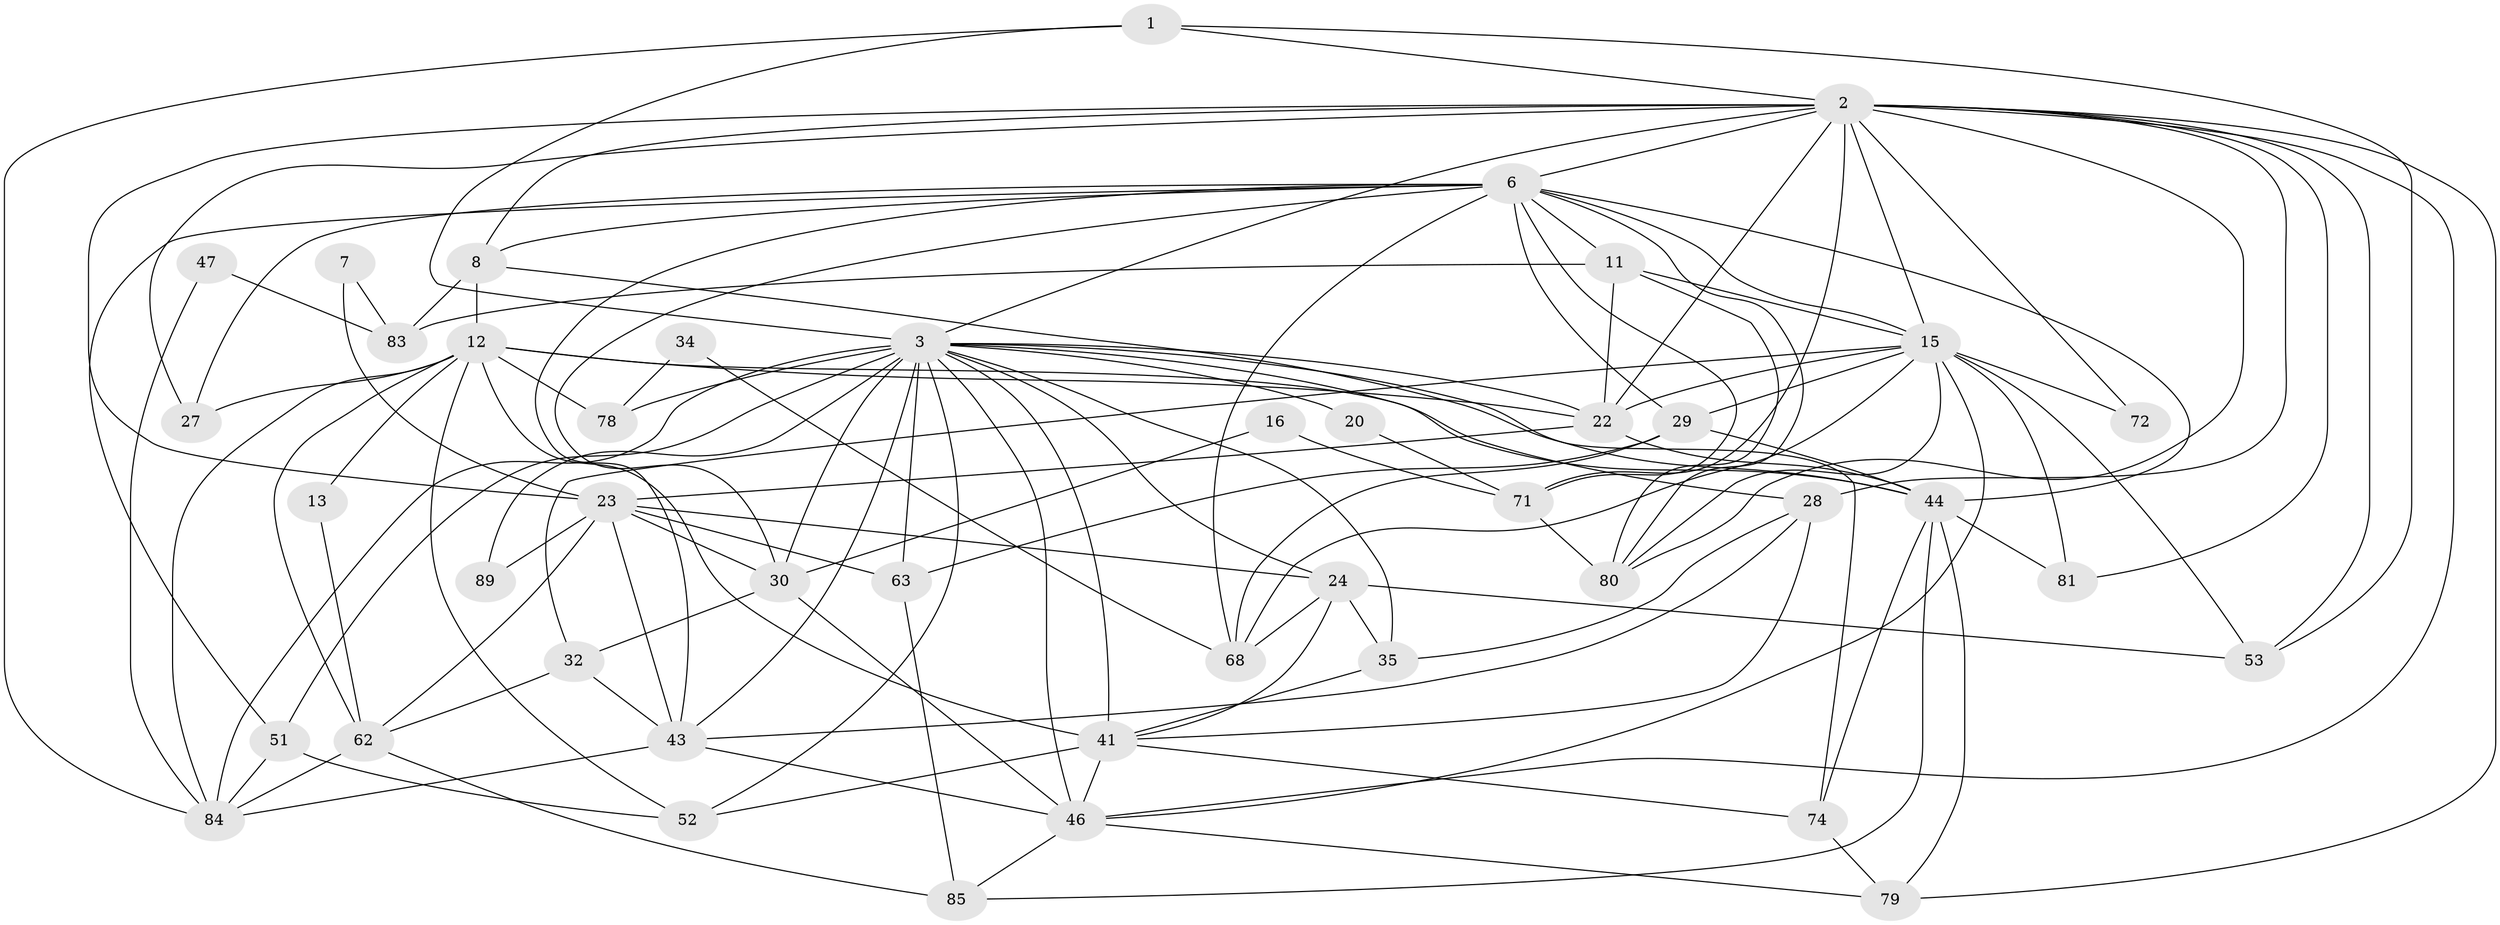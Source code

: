 // original degree distribution, {2: 0.15730337078651685, 5: 0.15730337078651685, 3: 0.2247191011235955, 6: 0.0898876404494382, 4: 0.3146067415730337, 7: 0.033707865168539325, 8: 0.011235955056179775, 9: 0.011235955056179775}
// Generated by graph-tools (version 1.1) at 2025/15/03/09/25 04:15:15]
// undirected, 44 vertices, 123 edges
graph export_dot {
graph [start="1"]
  node [color=gray90,style=filled];
  1 [super="+21"];
  2 [super="+5+26+9"];
  3 [super="+10+4"];
  6 [super="+49+33"];
  7;
  8 [super="+25+31"];
  11 [super="+18"];
  12 [super="+50+37"];
  13;
  15 [super="+19"];
  16;
  20;
  22 [super="+57+45"];
  23 [super="+42+59"];
  24 [super="+58"];
  27;
  28 [super="+70"];
  29 [super="+66"];
  30 [super="+36"];
  32 [super="+54"];
  34;
  35;
  41 [super="+55+64"];
  43 [super="+65"];
  44 [super="+56+82"];
  46 [super="+60"];
  47;
  51;
  52;
  53;
  62 [super="+77"];
  63 [super="+67"];
  68;
  71;
  72;
  74;
  78;
  79;
  80;
  81;
  83;
  84 [super="+88"];
  85;
  89;
  1 -- 84;
  1 -- 53;
  1 -- 3;
  1 -- 2;
  2 -- 71 [weight=2];
  2 -- 80;
  2 -- 3 [weight=2];
  2 -- 72;
  2 -- 46;
  2 -- 79;
  2 -- 22;
  2 -- 6 [weight=2];
  2 -- 23 [weight=2];
  2 -- 27;
  2 -- 28 [weight=2];
  2 -- 8;
  2 -- 15;
  2 -- 81;
  2 -- 53;
  3 -- 24;
  3 -- 30;
  3 -- 78;
  3 -- 20;
  3 -- 84 [weight=2];
  3 -- 22;
  3 -- 89;
  3 -- 28;
  3 -- 35;
  3 -- 41 [weight=2];
  3 -- 43;
  3 -- 44;
  3 -- 46;
  3 -- 51;
  3 -- 52;
  3 -- 63;
  6 -- 30 [weight=2];
  6 -- 80;
  6 -- 51;
  6 -- 43;
  6 -- 68;
  6 -- 71;
  6 -- 8;
  6 -- 11;
  6 -- 44;
  6 -- 15;
  6 -- 27;
  6 -- 29;
  7 -- 83;
  7 -- 23;
  8 -- 74;
  8 -- 83;
  8 -- 12;
  11 -- 22;
  11 -- 83;
  11 -- 80;
  11 -- 15;
  12 -- 13;
  12 -- 84;
  12 -- 62;
  12 -- 78;
  12 -- 41;
  12 -- 27;
  12 -- 52;
  12 -- 44;
  12 -- 22;
  13 -- 62;
  15 -- 81;
  15 -- 68;
  15 -- 72;
  15 -- 32;
  15 -- 46;
  15 -- 80;
  15 -- 53;
  15 -- 22;
  15 -- 29;
  16 -- 71;
  16 -- 30;
  20 -- 71;
  22 -- 23 [weight=2];
  22 -- 44;
  23 -- 30 [weight=2];
  23 -- 24;
  23 -- 89;
  23 -- 63;
  23 -- 62;
  23 -- 43;
  24 -- 35;
  24 -- 53;
  24 -- 68;
  24 -- 41;
  28 -- 41;
  28 -- 43;
  28 -- 35;
  29 -- 68;
  29 -- 44;
  29 -- 63;
  30 -- 32;
  30 -- 46;
  32 -- 62;
  32 -- 43;
  34 -- 68;
  34 -- 78;
  35 -- 41;
  41 -- 74;
  41 -- 46;
  41 -- 52;
  43 -- 84;
  43 -- 46;
  44 -- 79;
  44 -- 74;
  44 -- 81;
  44 -- 85;
  46 -- 85;
  46 -- 79;
  47 -- 83;
  47 -- 84;
  51 -- 52;
  51 -- 84;
  62 -- 84;
  62 -- 85;
  63 -- 85;
  71 -- 80;
  74 -- 79;
}
